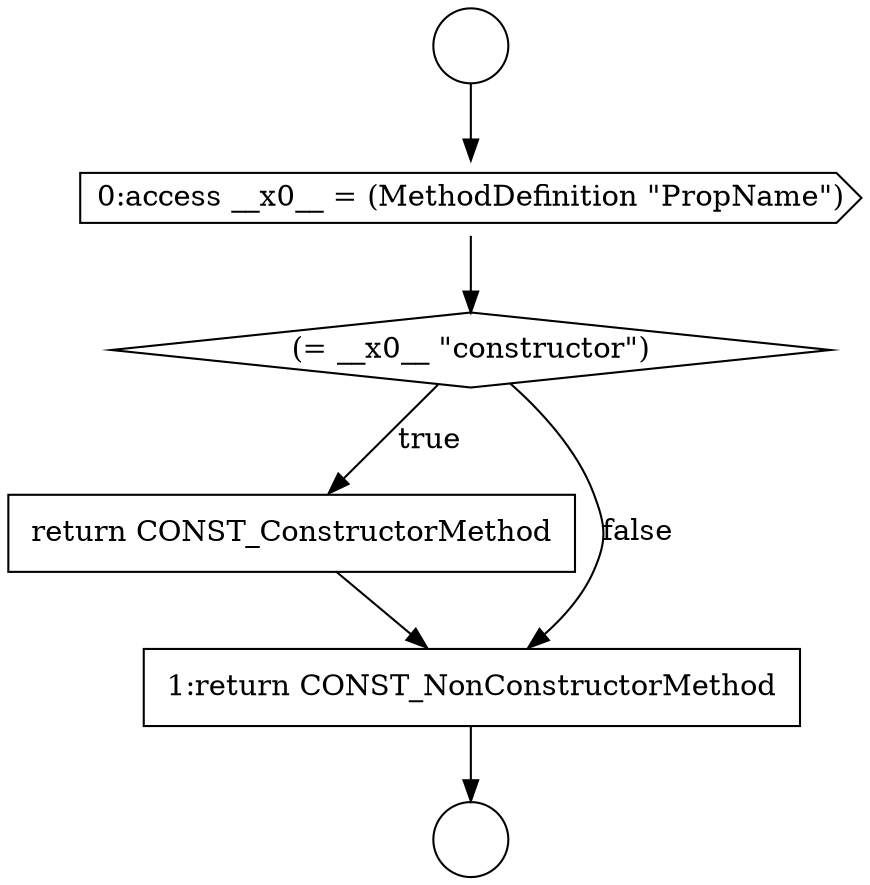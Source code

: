 digraph {
  node9805 [shape=circle label=" " color="black" fillcolor="white" style=filled]
  node9804 [shape=circle label=" " color="black" fillcolor="white" style=filled]
  node9808 [shape=none, margin=0, label=<<font color="black">
    <table border="0" cellborder="1" cellspacing="0" cellpadding="10">
      <tr><td align="left">return CONST_ConstructorMethod</td></tr>
    </table>
  </font>> color="black" fillcolor="white" style=filled]
  node9806 [shape=cds, label=<<font color="black">0:access __x0__ = (MethodDefinition &quot;PropName&quot;)</font>> color="black" fillcolor="white" style=filled]
  node9809 [shape=none, margin=0, label=<<font color="black">
    <table border="0" cellborder="1" cellspacing="0" cellpadding="10">
      <tr><td align="left">1:return CONST_NonConstructorMethod</td></tr>
    </table>
  </font>> color="black" fillcolor="white" style=filled]
  node9807 [shape=diamond, label=<<font color="black">(= __x0__ &quot;constructor&quot;)</font>> color="black" fillcolor="white" style=filled]
  node9804 -> node9806 [ color="black"]
  node9807 -> node9808 [label=<<font color="black">true</font>> color="black"]
  node9807 -> node9809 [label=<<font color="black">false</font>> color="black"]
  node9809 -> node9805 [ color="black"]
  node9806 -> node9807 [ color="black"]
  node9808 -> node9809 [ color="black"]
}
